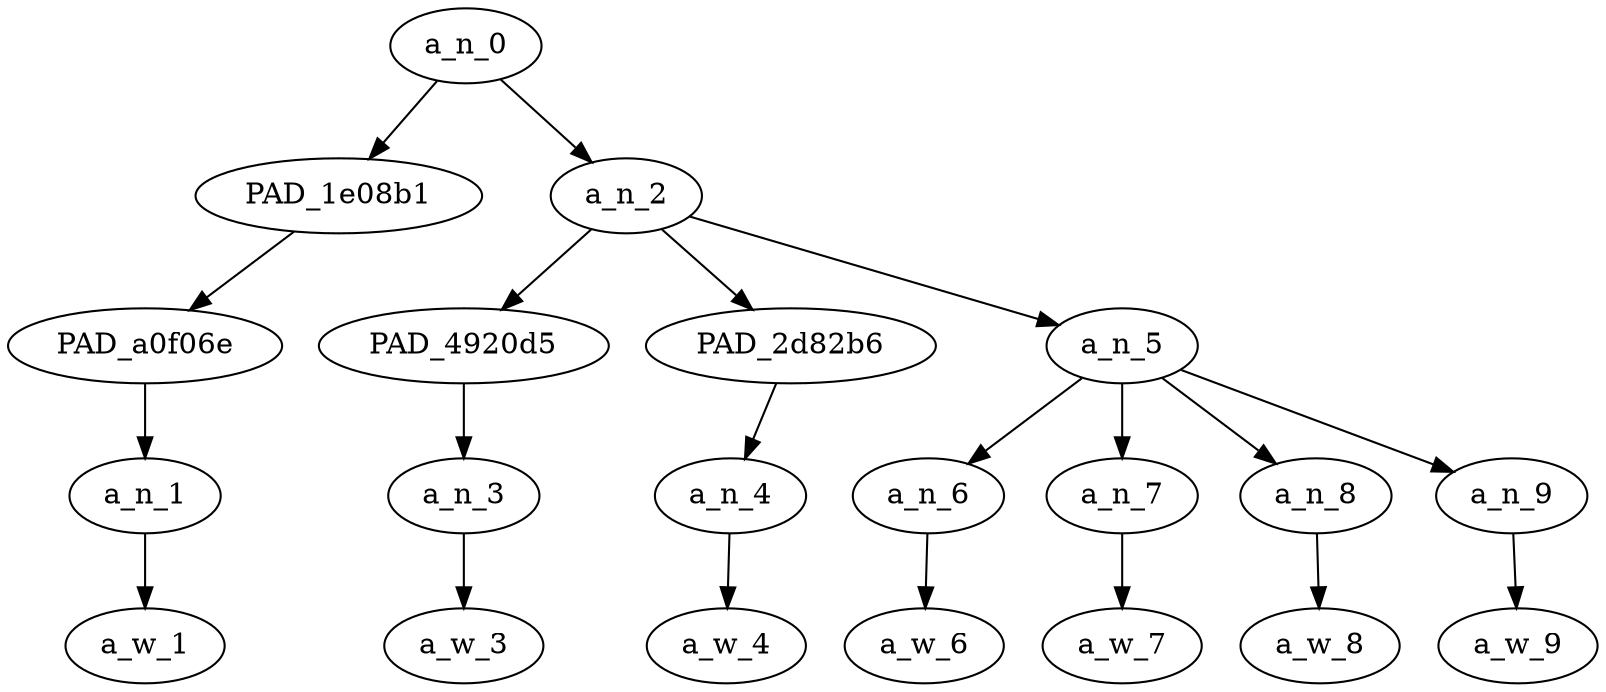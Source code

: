 strict digraph "" {
	a_n_0	[div_dir=-1,
		index=0,
		level=4,
		pos="1.25,4!",
		text_span="[0, 1, 2, 3, 4, 5, 6]",
		value=1.00000004];
	PAD_1e08b1	[div_dir=-1,
		index=0,
		level=3,
		pos="0.0,3!",
		text_span="[0]",
		value=0.08333029];
	a_n_0 -> PAD_1e08b1;
	a_n_2	[div_dir=1,
		index=1,
		level=3,
		pos="2.5,3!",
		text_span="[1, 2, 3, 4, 5, 6]",
		value=0.91666698];
	a_n_0 -> a_n_2;
	PAD_a0f06e	[div_dir=-1,
		index=0,
		level=2,
		pos="0.0,2!",
		text_span="[0]",
		value=0.08333029];
	PAD_1e08b1 -> PAD_a0f06e;
	a_n_1	[div_dir=-1,
		index=0,
		level=1,
		pos="0.0,1!",
		text_span="[0]",
		value=0.08333029];
	PAD_a0f06e -> a_n_1;
	a_w_1	[div_dir=0,
		index=0,
		level=0,
		pos="0,0!",
		text_span="[0]",
		value=how];
	a_n_1 -> a_w_1;
	PAD_4920d5	[div_dir=1,
		index=1,
		level=2,
		pos="1.0,2!",
		text_span="[1]",
		value=0.05621316];
	a_n_2 -> PAD_4920d5;
	PAD_2d82b6	[div_dir=-1,
		index=2,
		level=2,
		pos="2.0,2!",
		text_span="[2]",
		value=0.06951093];
	a_n_2 -> PAD_2d82b6;
	a_n_5	[div_dir=1,
		index=3,
		level=2,
		pos="4.5,2!",
		text_span="[3, 4, 5, 6]",
		value=0.79066330];
	a_n_2 -> a_n_5;
	a_n_3	[div_dir=1,
		index=1,
		level=1,
		pos="1.0,1!",
		text_span="[1]",
		value=0.05621316];
	PAD_4920d5 -> a_n_3;
	a_w_3	[div_dir=0,
		index=1,
		level=0,
		pos="1,0!",
		text_span="[1]",
		value=do];
	a_n_3 -> a_w_3;
	a_n_4	[div_dir=-1,
		index=2,
		level=1,
		pos="2.0,1!",
		text_span="[2]",
		value=0.06951093];
	PAD_2d82b6 -> a_n_4;
	a_w_4	[div_dir=0,
		index=2,
		level=0,
		pos="2,0!",
		text_span="[2]",
		value=you];
	a_n_4 -> a_w_4;
	a_n_6	[div_dir=-1,
		index=3,
		level=1,
		pos="3.0,1!",
		text_span="[3]",
		value=0.07964725];
	a_n_5 -> a_n_6;
	a_n_7	[div_dir=1,
		index=4,
		level=1,
		pos="4.0,1!",
		text_span="[4]",
		value=0.07614935];
	a_n_5 -> a_n_7;
	a_n_8	[div_dir=-1,
		index=5,
		level=1,
		pos="5.0,1!",
		text_span="[5]",
		value=0.16756018];
	a_n_5 -> a_n_8;
	a_n_9	[div_dir=1,
		index=6,
		level=1,
		pos="6.0,1!",
		text_span="[6]",
		value=0.46694682];
	a_n_5 -> a_n_9;
	a_w_6	[div_dir=0,
		index=3,
		level=0,
		pos="3,0!",
		text_span="[3]",
		value=see];
	a_n_6 -> a_w_6;
	a_w_7	[div_dir=0,
		index=4,
		level=0,
		pos="4,0!",
		text_span="[4]",
		value=or];
	a_n_7 -> a_w_7;
	a_w_8	[div_dir=0,
		index=5,
		level=0,
		pos="5,0!",
		text_span="[5]",
		value=treat];
	a_n_8 -> a_w_8;
	a_w_9	[div_dir=0,
		index=6,
		level=0,
		pos="6,0!",
		text_span="[6]",
		value=homosexuals];
	a_n_9 -> a_w_9;
}
